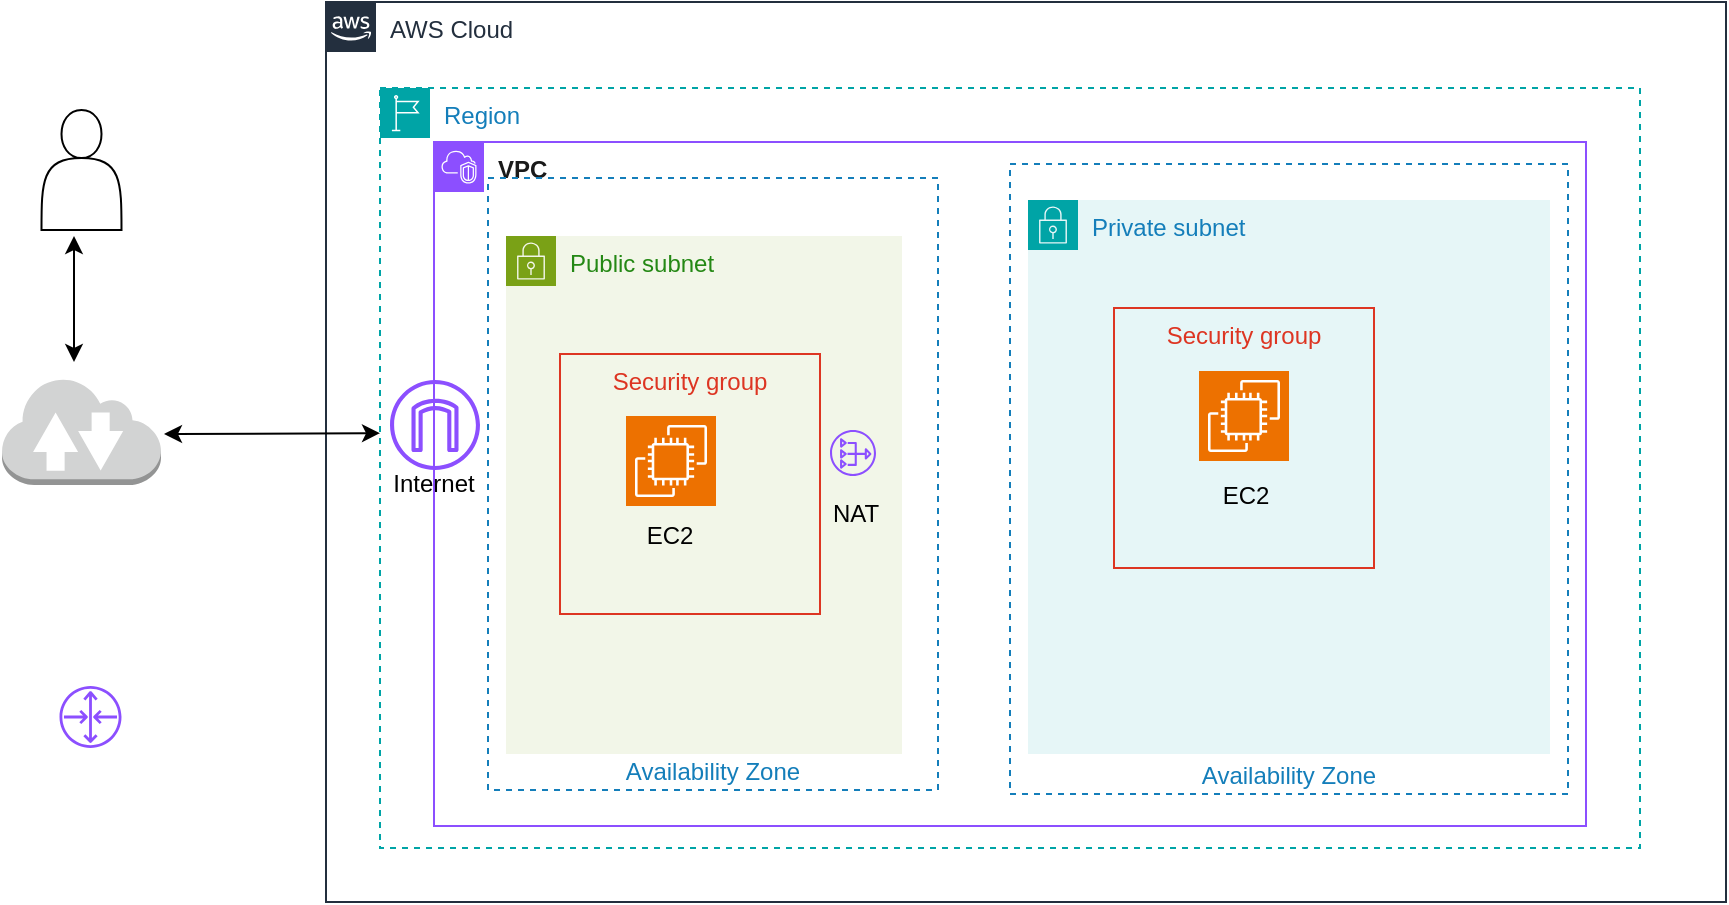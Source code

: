 <mxfile version="24.8.3">
  <diagram name="Page-1" id="3qysZRbJW6-GhuXv-Av2">
    <mxGraphModel dx="1412" dy="546" grid="1" gridSize="9" guides="1" tooltips="1" connect="1" arrows="1" fold="1" page="0" pageScale="1" pageWidth="1200" pageHeight="1600" math="0" shadow="0">
      <root>
        <mxCell id="0" />
        <mxCell id="1" parent="0" />
        <mxCell id="4mNUsn576CoQ3j7A1VVO-1" value="AWS Cloud" style="points=[[0,0],[0.25,0],[0.5,0],[0.75,0],[1,0],[1,0.25],[1,0.5],[1,0.75],[1,1],[0.75,1],[0.5,1],[0.25,1],[0,1],[0,0.75],[0,0.5],[0,0.25]];outlineConnect=0;gradientColor=none;html=1;whiteSpace=wrap;fontSize=12;fontStyle=0;container=1;pointerEvents=0;collapsible=0;recursiveResize=0;shape=mxgraph.aws4.group;grIcon=mxgraph.aws4.group_aws_cloud_alt;strokeColor=#232F3E;fillColor=none;verticalAlign=top;align=left;spacingLeft=30;fontColor=#232F3E;dashed=0;" vertex="1" parent="1">
          <mxGeometry x="126" y="36" width="700" height="450" as="geometry" />
        </mxCell>
        <mxCell id="4mNUsn576CoQ3j7A1VVO-2" value="Region" style="points=[[0,0],[0.25,0],[0.5,0],[0.75,0],[1,0],[1,0.25],[1,0.5],[1,0.75],[1,1],[0.75,1],[0.5,1],[0.25,1],[0,1],[0,0.75],[0,0.5],[0,0.25]];outlineConnect=0;gradientColor=none;html=1;whiteSpace=wrap;fontSize=12;fontStyle=0;container=1;pointerEvents=0;collapsible=0;recursiveResize=0;shape=mxgraph.aws4.group;grIcon=mxgraph.aws4.group_region;strokeColor=#00A4A6;fillColor=none;verticalAlign=top;align=left;spacingLeft=30;fontColor=#147EBA;dashed=1;" vertex="1" parent="4mNUsn576CoQ3j7A1VVO-1">
          <mxGeometry x="27" y="43" width="630" height="380" as="geometry" />
        </mxCell>
        <mxCell id="4mNUsn576CoQ3j7A1VVO-3" value="&lt;font color=&quot;#1a1a1a&quot;&gt;&lt;b&gt;VPC&lt;/b&gt;&lt;/font&gt;" style="points=[[0,0],[0.25,0],[0.5,0],[0.75,0],[1,0],[1,0.25],[1,0.5],[1,0.75],[1,1],[0.75,1],[0.5,1],[0.25,1],[0,1],[0,0.75],[0,0.5],[0,0.25]];outlineConnect=0;gradientColor=none;html=1;whiteSpace=wrap;fontSize=12;fontStyle=0;container=1;pointerEvents=0;collapsible=0;recursiveResize=0;shape=mxgraph.aws4.group;grIcon=mxgraph.aws4.group_vpc2;strokeColor=#8C4FFF;fillColor=none;verticalAlign=top;align=left;spacingLeft=30;fontColor=#AAB7B8;dashed=0;" vertex="1" parent="4mNUsn576CoQ3j7A1VVO-2">
          <mxGeometry x="27" y="27" width="576" height="342" as="geometry" />
        </mxCell>
        <mxCell id="4mNUsn576CoQ3j7A1VVO-4" value="Availability Zone" style="fillColor=none;strokeColor=#147EBA;dashed=1;verticalAlign=bottom;fontStyle=0;fontColor=#147EBA;whiteSpace=wrap;html=1;" vertex="1" parent="4mNUsn576CoQ3j7A1VVO-3">
          <mxGeometry x="27" y="18" width="225" height="306" as="geometry" />
        </mxCell>
        <mxCell id="4mNUsn576CoQ3j7A1VVO-9" value="Private subnet" style="points=[[0,0],[0.25,0],[0.5,0],[0.75,0],[1,0],[1,0.25],[1,0.5],[1,0.75],[1,1],[0.75,1],[0.5,1],[0.25,1],[0,1],[0,0.75],[0,0.5],[0,0.25]];outlineConnect=0;gradientColor=none;html=1;whiteSpace=wrap;fontSize=12;fontStyle=0;container=1;pointerEvents=0;collapsible=0;recursiveResize=0;shape=mxgraph.aws4.group;grIcon=mxgraph.aws4.group_security_group;grStroke=0;strokeColor=#00A4A6;fillColor=#E6F6F7;verticalAlign=top;align=left;spacingLeft=30;fontColor=#147EBA;dashed=0;" vertex="1" parent="4mNUsn576CoQ3j7A1VVO-3">
          <mxGeometry x="297" y="29" width="261" height="277" as="geometry" />
        </mxCell>
        <mxCell id="4mNUsn576CoQ3j7A1VVO-21" value="" style="sketch=0;points=[[0,0,0],[0.25,0,0],[0.5,0,0],[0.75,0,0],[1,0,0],[0,1,0],[0.25,1,0],[0.5,1,0],[0.75,1,0],[1,1,0],[0,0.25,0],[0,0.5,0],[0,0.75,0],[1,0.25,0],[1,0.5,0],[1,0.75,0]];outlineConnect=0;fontColor=#232F3E;fillColor=#ED7100;strokeColor=#ffffff;dashed=0;verticalLabelPosition=bottom;verticalAlign=top;align=center;html=1;fontSize=12;fontStyle=0;aspect=fixed;shape=mxgraph.aws4.resourceIcon;resIcon=mxgraph.aws4.ec2;" vertex="1" parent="4mNUsn576CoQ3j7A1VVO-9">
          <mxGeometry x="85.5" y="85.5" width="45" height="45" as="geometry" />
        </mxCell>
        <mxCell id="4mNUsn576CoQ3j7A1VVO-24" value="EC2" style="text;html=1;align=center;verticalAlign=middle;whiteSpace=wrap;rounded=0;" vertex="1" parent="4mNUsn576CoQ3j7A1VVO-9">
          <mxGeometry x="79" y="133" width="60" height="30" as="geometry" />
        </mxCell>
        <mxCell id="4mNUsn576CoQ3j7A1VVO-26" value="Security group" style="fillColor=none;strokeColor=#DD3522;verticalAlign=top;fontStyle=0;fontColor=#DD3522;whiteSpace=wrap;html=1;" vertex="1" parent="4mNUsn576CoQ3j7A1VVO-9">
          <mxGeometry x="43" y="54" width="130" height="130" as="geometry" />
        </mxCell>
        <mxCell id="4mNUsn576CoQ3j7A1VVO-42" value="Availability Zone" style="fillColor=none;strokeColor=#147EBA;dashed=1;verticalAlign=bottom;fontStyle=0;fontColor=#147EBA;whiteSpace=wrap;html=1;" vertex="1" parent="4mNUsn576CoQ3j7A1VVO-9">
          <mxGeometry x="-9" y="-18" width="279" height="315" as="geometry" />
        </mxCell>
        <mxCell id="4mNUsn576CoQ3j7A1VVO-13" value="Public subnet" style="points=[[0,0],[0.25,0],[0.5,0],[0.75,0],[1,0],[1,0.25],[1,0.5],[1,0.75],[1,1],[0.75,1],[0.5,1],[0.25,1],[0,1],[0,0.75],[0,0.5],[0,0.25]];outlineConnect=0;gradientColor=none;html=1;whiteSpace=wrap;fontSize=12;fontStyle=0;container=1;pointerEvents=0;collapsible=0;recursiveResize=0;shape=mxgraph.aws4.group;grIcon=mxgraph.aws4.group_security_group;grStroke=0;strokeColor=#7AA116;fillColor=#F2F6E8;verticalAlign=top;align=left;spacingLeft=30;fontColor=#248814;dashed=0;" vertex="1" parent="4mNUsn576CoQ3j7A1VVO-3">
          <mxGeometry x="36" y="47" width="198" height="259" as="geometry" />
        </mxCell>
        <mxCell id="4mNUsn576CoQ3j7A1VVO-14" value="" style="sketch=0;points=[[0,0,0],[0.25,0,0],[0.5,0,0],[0.75,0,0],[1,0,0],[0,1,0],[0.25,1,0],[0.5,1,0],[0.75,1,0],[1,1,0],[0,0.25,0],[0,0.5,0],[0,0.75,0],[1,0.25,0],[1,0.5,0],[1,0.75,0]];outlineConnect=0;fontColor=#232F3E;fillColor=#ED7100;strokeColor=#ffffff;dashed=0;verticalLabelPosition=bottom;verticalAlign=top;align=center;html=1;fontSize=12;fontStyle=0;aspect=fixed;shape=mxgraph.aws4.resourceIcon;resIcon=mxgraph.aws4.ec2;" vertex="1" parent="4mNUsn576CoQ3j7A1VVO-13">
          <mxGeometry x="60" y="90" width="45" height="45" as="geometry" />
        </mxCell>
        <mxCell id="4mNUsn576CoQ3j7A1VVO-22" value="EC2" style="text;html=1;align=center;verticalAlign=middle;whiteSpace=wrap;rounded=0;" vertex="1" parent="4mNUsn576CoQ3j7A1VVO-13">
          <mxGeometry x="52" y="135" width="60" height="30" as="geometry" />
        </mxCell>
        <mxCell id="4mNUsn576CoQ3j7A1VVO-25" value="Security group" style="fillColor=none;strokeColor=#DD3522;verticalAlign=top;fontStyle=0;fontColor=#DD3522;whiteSpace=wrap;html=1;" vertex="1" parent="4mNUsn576CoQ3j7A1VVO-13">
          <mxGeometry x="27" y="59" width="130" height="130" as="geometry" />
        </mxCell>
        <mxCell id="4mNUsn576CoQ3j7A1VVO-27" value="" style="sketch=0;outlineConnect=0;fontColor=#232F3E;gradientColor=none;fillColor=#8C4FFF;strokeColor=none;dashed=0;verticalLabelPosition=bottom;verticalAlign=top;align=center;html=1;fontSize=12;fontStyle=0;aspect=fixed;pointerEvents=1;shape=mxgraph.aws4.internet_gateway;" vertex="1" parent="4mNUsn576CoQ3j7A1VVO-3">
          <mxGeometry x="-22" y="119" width="45" height="45" as="geometry" />
        </mxCell>
        <mxCell id="4mNUsn576CoQ3j7A1VVO-28" value="Internet" style="text;html=1;align=center;verticalAlign=middle;whiteSpace=wrap;rounded=0;" vertex="1" parent="4mNUsn576CoQ3j7A1VVO-3">
          <mxGeometry x="-30" y="156" width="60" height="30" as="geometry" />
        </mxCell>
        <mxCell id="4mNUsn576CoQ3j7A1VVO-30" value="" style="sketch=0;outlineConnect=0;fontColor=#232F3E;gradientColor=none;fillColor=#8C4FFF;strokeColor=none;dashed=0;verticalLabelPosition=bottom;verticalAlign=top;align=center;html=1;fontSize=12;fontStyle=0;aspect=fixed;pointerEvents=1;shape=mxgraph.aws4.nat_gateway;" vertex="1" parent="4mNUsn576CoQ3j7A1VVO-3">
          <mxGeometry x="198" y="144" width="23" height="23" as="geometry" />
        </mxCell>
        <mxCell id="4mNUsn576CoQ3j7A1VVO-31" value="NAT" style="text;html=1;align=center;verticalAlign=middle;whiteSpace=wrap;rounded=0;" vertex="1" parent="4mNUsn576CoQ3j7A1VVO-3">
          <mxGeometry x="181" y="171" width="60" height="30" as="geometry" />
        </mxCell>
        <mxCell id="4mNUsn576CoQ3j7A1VVO-32" value="" style="sketch=0;outlineConnect=0;fontColor=#232F3E;gradientColor=none;fillColor=#8C4FFF;strokeColor=none;dashed=0;verticalLabelPosition=bottom;verticalAlign=top;align=center;html=1;fontSize=12;fontStyle=0;aspect=fixed;pointerEvents=1;shape=mxgraph.aws4.router;" vertex="1" parent="1">
          <mxGeometry x="-7.25" y="378" width="31" height="31" as="geometry" />
        </mxCell>
        <mxCell id="4mNUsn576CoQ3j7A1VVO-37" value="" style="outlineConnect=0;dashed=0;verticalLabelPosition=bottom;verticalAlign=top;align=center;html=1;shape=mxgraph.aws3.internet_2;fillColor=#D2D3D3;gradientColor=none;" vertex="1" parent="1">
          <mxGeometry x="-36" y="223.5" width="79.5" height="54" as="geometry" />
        </mxCell>
        <mxCell id="4mNUsn576CoQ3j7A1VVO-38" value="" style="shape=actor;whiteSpace=wrap;html=1;" vertex="1" parent="1">
          <mxGeometry x="-16.25" y="90" width="40" height="60" as="geometry" />
        </mxCell>
        <mxCell id="4mNUsn576CoQ3j7A1VVO-40" value="" style="endArrow=classic;startArrow=classic;html=1;rounded=0;" edge="1" parent="1">
          <mxGeometry width="50" height="50" relative="1" as="geometry">
            <mxPoint y="216" as="sourcePoint" />
            <mxPoint y="153" as="targetPoint" />
          </mxGeometry>
        </mxCell>
        <mxCell id="4mNUsn576CoQ3j7A1VVO-41" value="" style="endArrow=classic;startArrow=classic;html=1;rounded=0;" edge="1" parent="1">
          <mxGeometry width="50" height="50" relative="1" as="geometry">
            <mxPoint x="45" y="252" as="sourcePoint" />
            <mxPoint x="153.0" y="251.586" as="targetPoint" />
          </mxGeometry>
        </mxCell>
      </root>
    </mxGraphModel>
  </diagram>
</mxfile>
